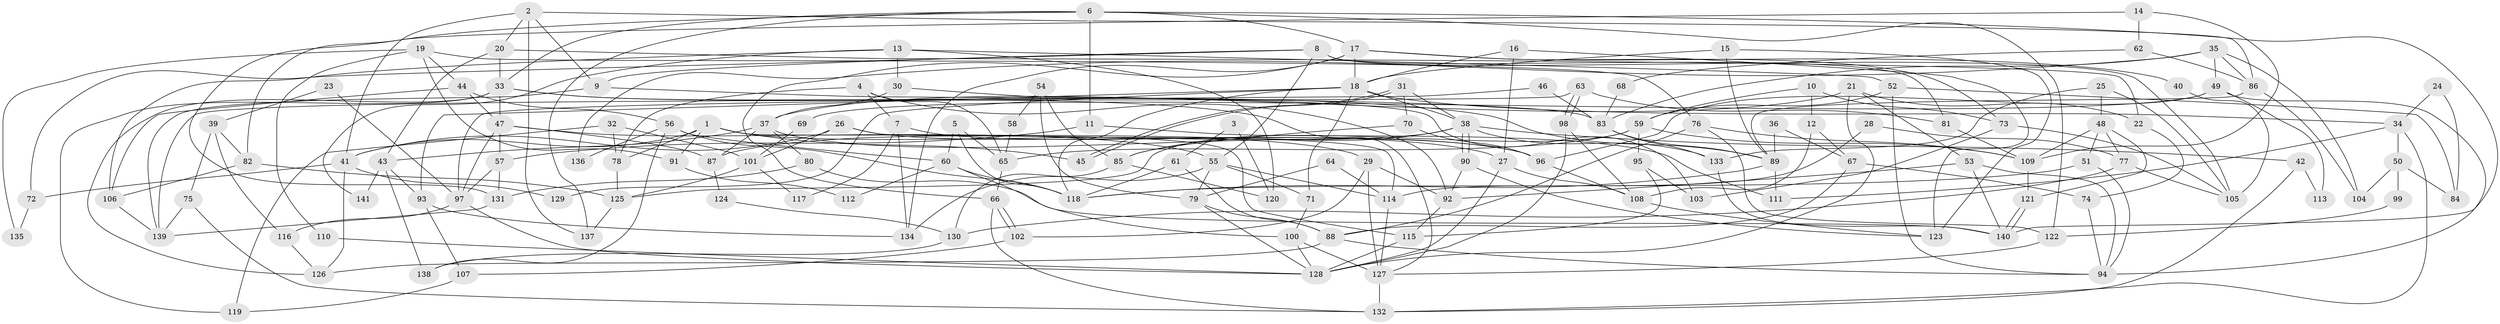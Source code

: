// Generated by graph-tools (version 1.1) at 2025/15/03/09/25 04:15:14]
// undirected, 141 vertices, 282 edges
graph export_dot {
graph [start="1"]
  node [color=gray90,style=filled];
  1;
  2;
  3;
  4;
  5;
  6;
  7;
  8;
  9;
  10;
  11;
  12;
  13;
  14;
  15;
  16;
  17;
  18;
  19;
  20;
  21;
  22;
  23;
  24;
  25;
  26;
  27;
  28;
  29;
  30;
  31;
  32;
  33;
  34;
  35;
  36;
  37;
  38;
  39;
  40;
  41;
  42;
  43;
  44;
  45;
  46;
  47;
  48;
  49;
  50;
  51;
  52;
  53;
  54;
  55;
  56;
  57;
  58;
  59;
  60;
  61;
  62;
  63;
  64;
  65;
  66;
  67;
  68;
  69;
  70;
  71;
  72;
  73;
  74;
  75;
  76;
  77;
  78;
  79;
  80;
  81;
  82;
  83;
  84;
  85;
  86;
  87;
  88;
  89;
  90;
  91;
  92;
  93;
  94;
  95;
  96;
  97;
  98;
  99;
  100;
  101;
  102;
  103;
  104;
  105;
  106;
  107;
  108;
  109;
  110;
  111;
  112;
  113;
  114;
  115;
  116;
  117;
  118;
  119;
  120;
  121;
  122;
  123;
  124;
  125;
  126;
  127;
  128;
  129;
  130;
  131;
  132;
  133;
  134;
  135;
  136;
  137;
  138;
  139;
  140;
  141;
  1 -- 29;
  1 -- 78;
  1 -- 41;
  1 -- 45;
  1 -- 91;
  1 -- 114;
  2 -- 41;
  2 -- 20;
  2 -- 9;
  2 -- 86;
  2 -- 137;
  3 -- 120;
  3 -- 61;
  4 -- 7;
  4 -- 92;
  4 -- 65;
  4 -- 78;
  5 -- 65;
  5 -- 118;
  5 -- 60;
  6 -- 122;
  6 -- 33;
  6 -- 11;
  6 -- 17;
  6 -- 82;
  6 -- 137;
  6 -- 140;
  7 -- 96;
  7 -- 134;
  7 -- 117;
  8 -- 9;
  8 -- 55;
  8 -- 72;
  8 -- 81;
  8 -- 105;
  9 -- 139;
  9 -- 83;
  10 -- 59;
  10 -- 12;
  10 -- 73;
  11 -- 57;
  11 -- 111;
  12 -- 108;
  12 -- 67;
  13 -- 106;
  13 -- 30;
  13 -- 52;
  13 -- 120;
  13 -- 141;
  14 -- 109;
  14 -- 131;
  14 -- 62;
  15 -- 89;
  15 -- 18;
  15 -- 123;
  16 -- 123;
  16 -- 18;
  16 -- 27;
  17 -- 66;
  17 -- 18;
  17 -- 40;
  17 -- 73;
  17 -- 134;
  18 -- 38;
  18 -- 34;
  18 -- 71;
  18 -- 93;
  18 -- 118;
  18 -- 129;
  19 -- 76;
  19 -- 44;
  19 -- 91;
  19 -- 110;
  19 -- 135;
  20 -- 43;
  20 -- 33;
  20 -- 22;
  21 -- 53;
  21 -- 128;
  21 -- 22;
  21 -- 37;
  22 -- 74;
  23 -- 97;
  23 -- 39;
  24 -- 84;
  24 -- 34;
  25 -- 105;
  25 -- 48;
  25 -- 133;
  26 -- 101;
  26 -- 27;
  26 -- 41;
  26 -- 115;
  27 -- 108;
  27 -- 128;
  28 -- 77;
  28 -- 114;
  29 -- 92;
  29 -- 127;
  29 -- 102;
  30 -- 37;
  30 -- 103;
  31 -- 38;
  31 -- 45;
  31 -- 45;
  31 -- 70;
  32 -- 78;
  32 -- 119;
  32 -- 101;
  33 -- 126;
  33 -- 127;
  33 -- 47;
  33 -- 89;
  33 -- 119;
  34 -- 111;
  34 -- 50;
  34 -- 132;
  35 -- 83;
  35 -- 86;
  35 -- 49;
  35 -- 104;
  35 -- 136;
  36 -- 89;
  36 -- 67;
  37 -- 87;
  37 -- 43;
  37 -- 80;
  37 -- 96;
  38 -- 90;
  38 -- 90;
  38 -- 133;
  38 -- 42;
  38 -- 85;
  38 -- 87;
  39 -- 116;
  39 -- 75;
  39 -- 82;
  40 -- 105;
  41 -- 72;
  41 -- 126;
  41 -- 129;
  42 -- 132;
  42 -- 113;
  43 -- 93;
  43 -- 138;
  43 -- 141;
  44 -- 56;
  44 -- 47;
  44 -- 106;
  46 -- 83;
  46 -- 97;
  47 -- 55;
  47 -- 57;
  47 -- 87;
  47 -- 97;
  48 -- 77;
  48 -- 121;
  48 -- 51;
  48 -- 109;
  49 -- 96;
  49 -- 69;
  49 -- 94;
  49 -- 113;
  50 -- 104;
  50 -- 84;
  50 -- 99;
  51 -- 118;
  51 -- 94;
  52 -- 94;
  52 -- 59;
  52 -- 84;
  53 -- 94;
  53 -- 140;
  53 -- 92;
  54 -- 79;
  54 -- 85;
  54 -- 58;
  55 -- 71;
  55 -- 114;
  55 -- 79;
  55 -- 134;
  56 -- 60;
  56 -- 118;
  56 -- 136;
  56 -- 138;
  57 -- 131;
  57 -- 97;
  58 -- 65;
  59 -- 125;
  59 -- 65;
  59 -- 95;
  59 -- 109;
  60 -- 118;
  60 -- 100;
  60 -- 112;
  61 -- 88;
  61 -- 118;
  62 -- 86;
  62 -- 68;
  63 -- 81;
  63 -- 98;
  63 -- 98;
  63 -- 139;
  64 -- 79;
  64 -- 114;
  65 -- 66;
  66 -- 102;
  66 -- 102;
  66 -- 132;
  67 -- 74;
  67 -- 88;
  68 -- 83;
  69 -- 101;
  70 -- 96;
  70 -- 85;
  71 -- 100;
  72 -- 135;
  73 -- 103;
  73 -- 105;
  74 -- 94;
  75 -- 132;
  75 -- 139;
  76 -- 88;
  76 -- 109;
  76 -- 122;
  77 -- 105;
  77 -- 130;
  78 -- 125;
  79 -- 128;
  79 -- 88;
  80 -- 140;
  80 -- 131;
  81 -- 109;
  82 -- 106;
  82 -- 125;
  83 -- 133;
  83 -- 89;
  85 -- 120;
  85 -- 130;
  86 -- 89;
  86 -- 104;
  87 -- 124;
  88 -- 94;
  88 -- 126;
  89 -- 111;
  89 -- 118;
  90 -- 92;
  90 -- 123;
  91 -- 112;
  92 -- 115;
  93 -- 134;
  93 -- 107;
  95 -- 115;
  95 -- 103;
  96 -- 108;
  97 -- 116;
  97 -- 128;
  98 -- 128;
  98 -- 108;
  99 -- 122;
  100 -- 128;
  100 -- 127;
  101 -- 125;
  101 -- 117;
  102 -- 107;
  106 -- 139;
  107 -- 119;
  108 -- 123;
  109 -- 121;
  110 -- 128;
  114 -- 127;
  115 -- 128;
  116 -- 126;
  121 -- 140;
  121 -- 140;
  122 -- 127;
  124 -- 130;
  125 -- 137;
  127 -- 132;
  130 -- 138;
  131 -- 139;
  133 -- 140;
}
